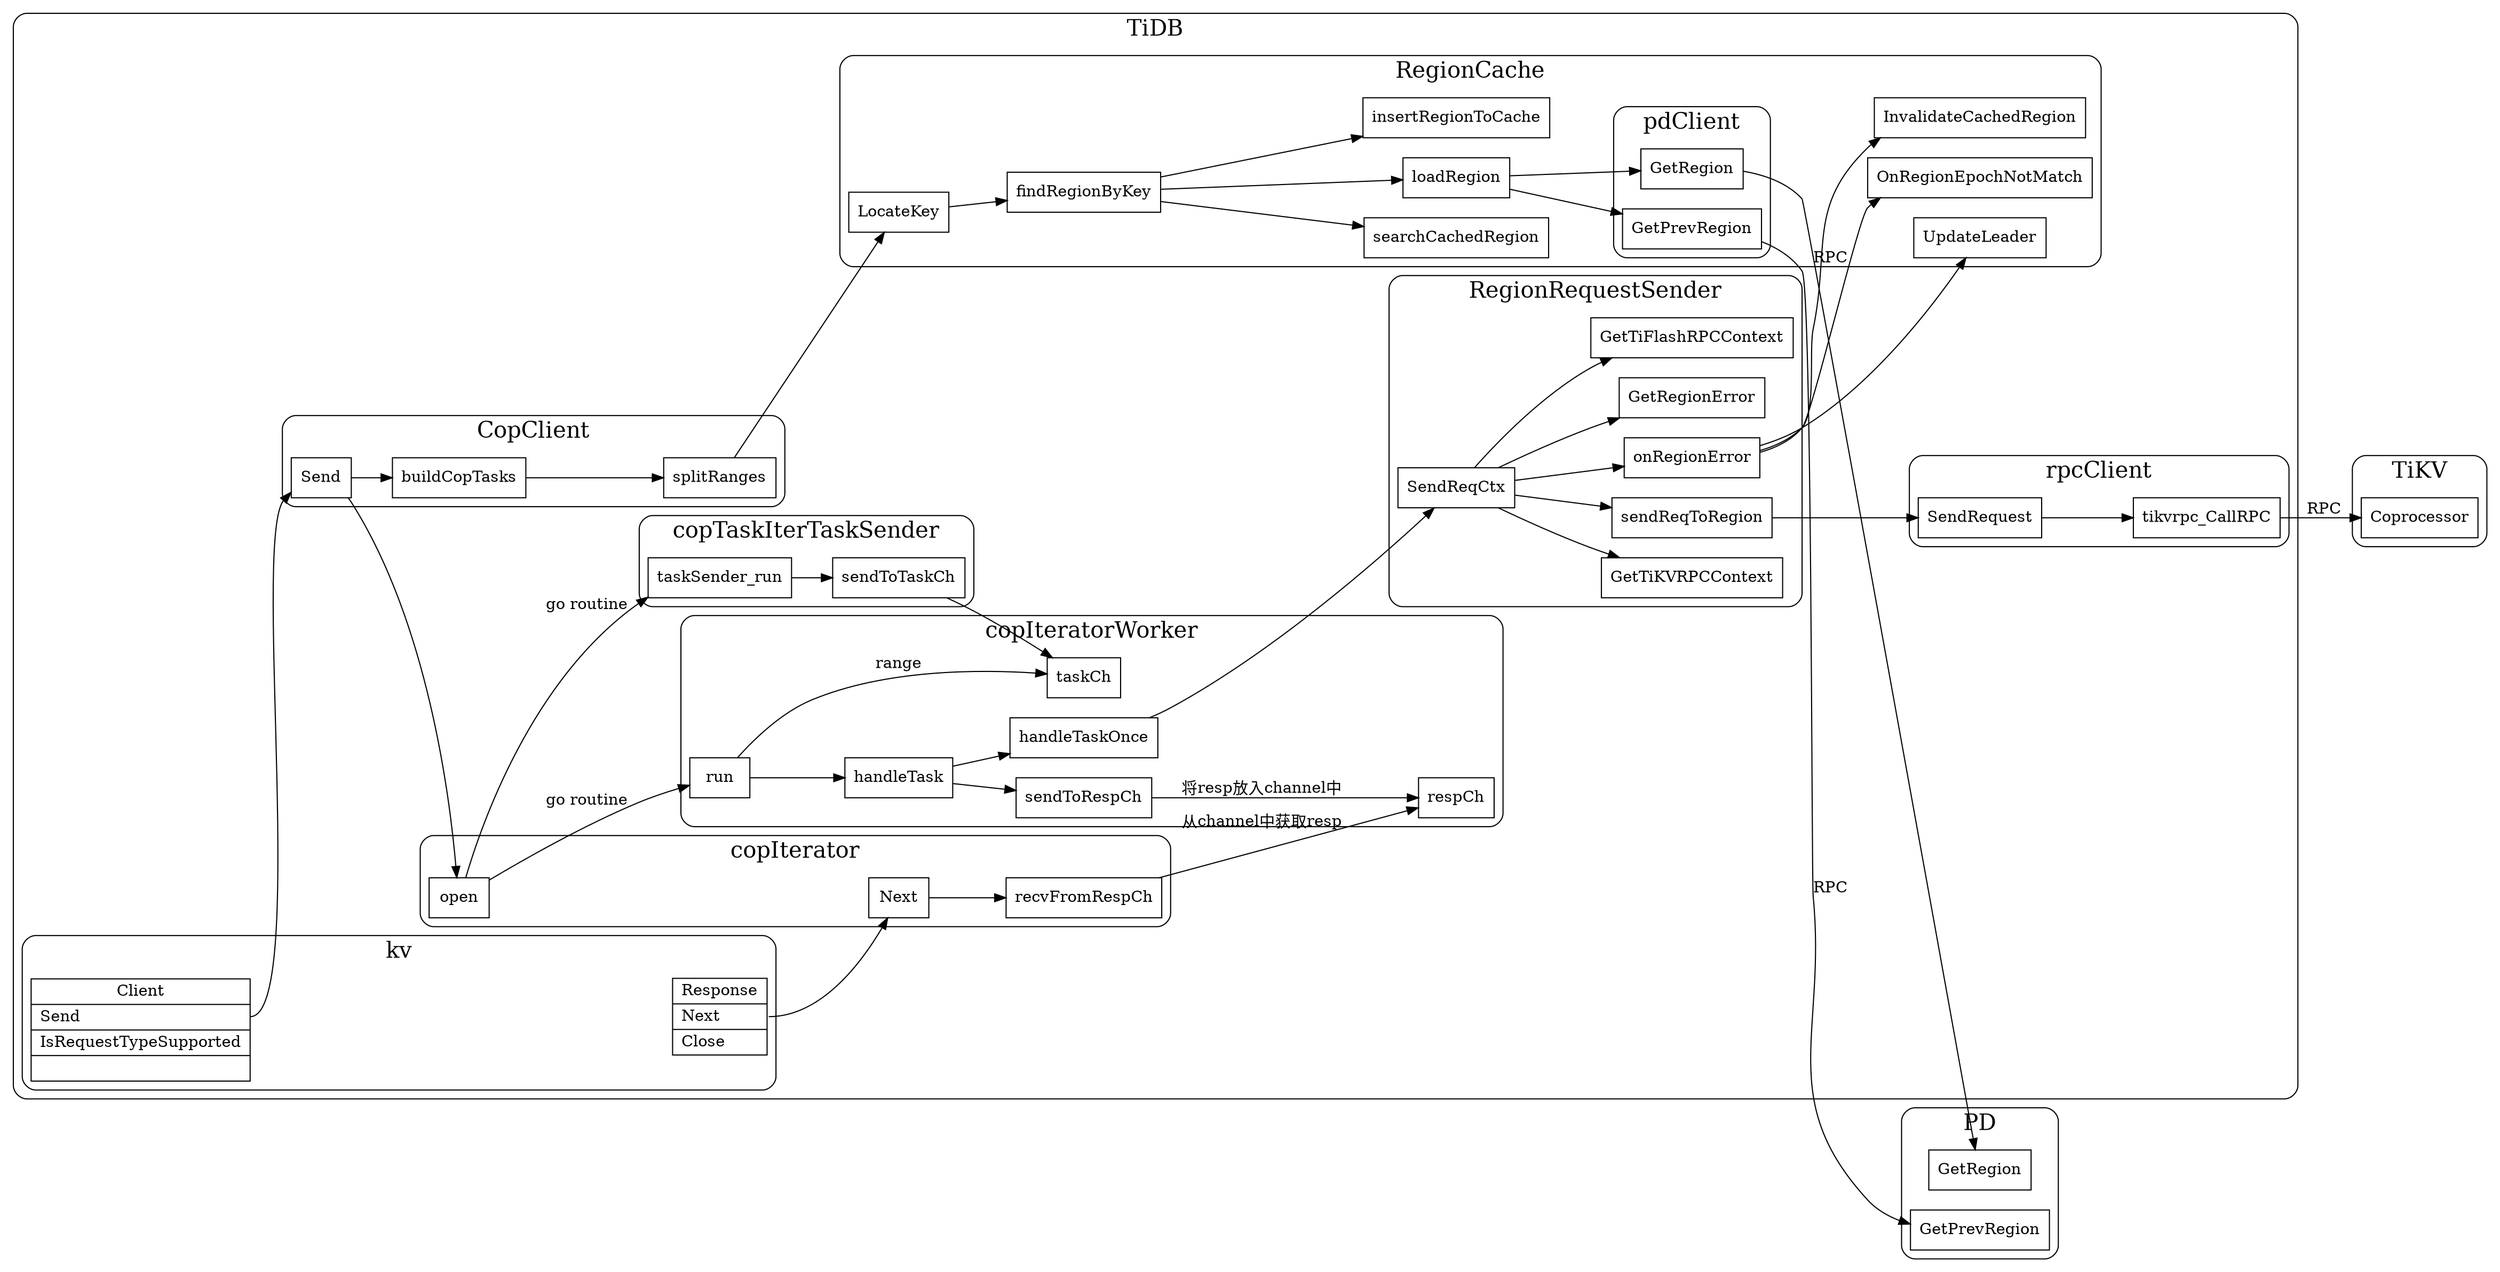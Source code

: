 digraph cop_client2 {
  node[shape=box;];
  newrank=true;
  rankdir=LR;
  subgraph cluster_PD {
    graph[label="PD";fontsize=20;style=rounded];
    PD_GetRegion[label="GetRegion"];
    PD_GetPrevRegion[label="GetPrevRegion"];
  }

  subgraph cluster_TiKV {
    graph[label="TiKV";fontsize=20;style=rounded];
    TiKV_Coproccssor[label="Coprocessor"];
  }

  subgraph cluster_tidb {
    graph[label="TiDB";fontsize=20;style=rounded];
    subgraph cluster_kv {
      graph[label="kv";fontsize=20;style=rounded];
      Client[
        shape="record";
      label="{{
        Client|
          <Send> Send\l|
          IsRequestTypeSupported\l|
      }}";
      ];
      Response[
        shape="record";
      label="{{
        Response|
          <Next> Next\l|
          Close\l
      }}";
      ];
    }

    subgraph cluster_RegionCache {
      graph[label="RegionCache";fontsize=20;style=rounded];
      LocateKey -> findRegionByKey;
      findRegionByKey -> {
        searchCachedRegion;
        loadRegion;
        insertRegionToCache;
      };

      cache_UpdateLeader[label="UpdateLeader"];
      cache_OnRegionEpochNotMatch[label="OnRegionEpochNotMatch"];
      cache_InvalidateCachedRegion[label="InvalidateCachedRegion"];

      subgraph cluster_pdClient {
        graph[label="pdClient";fontsize=20;style=rounded];
        GetPrevRegion -> PD_GetPrevRegion[label="RPC"];
        GetRegion -> PD_GetRegion[label="RPC"];
      };
      loadRegion -> {
        GetRegion;
        GetPrevRegion;
      };
    }

    subgraph cluster_rpcClient {
      graph[label="rpcClient";fontsize=20;style=rounded];
      SendRequest -> tikvrpc_CallRPC;
      tikvrpc_CallRPC -> TiKV_Coproccssor[label="RPC"];
    }

    subgraph cluster_RegionRequestSender {
      graph[label="RegionRequestSender";fontsize=20;style=rounded];
      RegionRequestSender_SendReqCtx[label="SendReqCtx"];
      RegionRequestSender_SendReqCtx -> {
        sendReqToRegion;
        onRegionError;
        GetRegionError;
        GetTiFlashRPCContext;
        GetTiKVRPCContext;
      };
      sendReqToRegion -> {
        SendRequest;
      };
      onRegionError -> {
        cache_UpdateLeader;
        cache_OnRegionEpochNotMatch;
        cache_InvalidateCachedRegion;
      }
    }

    subgraph cluster_copIteratorWorker{
      graph[label="copIteratorWorker";fontsize=20;style=rounded];
      worker_run[label="run"];
      worker_run -> handleTask;
      handleTask -> {
        handleTaskOnce;
        sendToRespCh;
      }
      worker_run -> taskCh[label="range"];
      handleTaskOnce -> RegionRequestSender_SendReqCtx;
      sendToRespCh -> respCh[label="将resp放入channel中"];
    };

    subgraph cluster_copTaskIterTaskSender{
      graph[label="copTaskIterTaskSender";fontsize=20;style=rounded];
      taskSender_run -> sendToTaskCh;
      sendToTaskCh -> taskCh;
    }

    subgraph cluster_copIterator {
      graph[label="copIterator";fontsize=20;style=rounded];
      copIterator_open[label="open"];
      copIterator_open -> {
        worker_run;
        taskSender_run;
      }[label="go routine"];
      Next -> recvFromRespCh;

      recvFromRespCh -> respCh[label="从channel中获取resp"];
    }


    subgraph cluster_CopClient {
      graph[label="CopClient";fontsize=20;style=rounded];
      Send -> {
        buildCopTasks;
        copIterator_open;
      }
      buildCopTasks -> splitRanges;
      splitRanges -> LocateKey;
    };

    Client:Send -> Send;
    Response:Next -> Next;
  }
}
